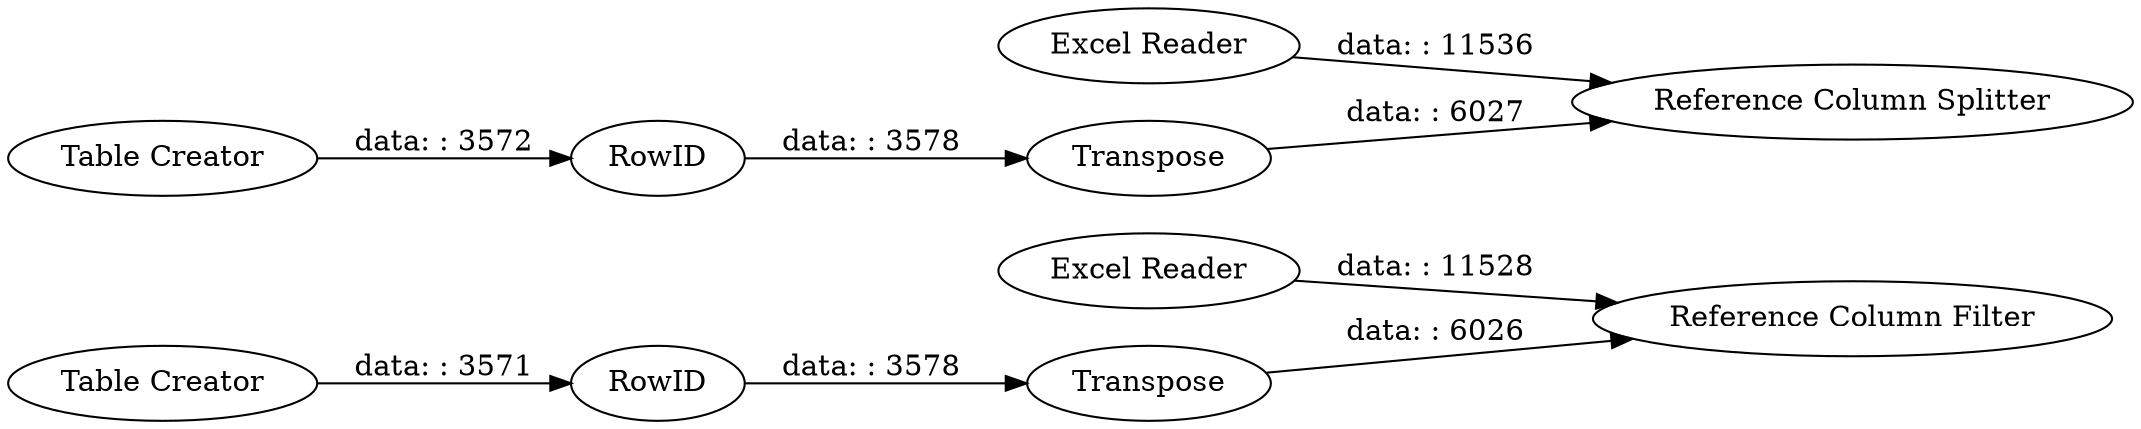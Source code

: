 digraph {
	"4021873357982337072_77" [label="Excel Reader"]
	"4021873357982337072_139" [label="Reference Column Filter"]
	"4021873357982337072_136" [label=Transpose]
	"4021873357982337072_143" [label=Transpose]
	"4021873357982337072_144" [label="Excel Reader"]
	"4021873357982337072_138" [label="Table Creator"]
	"4021873357982337072_142" [label=RowID]
	"4021873357982337072_135" [label=RowID]
	"4021873357982337072_140" [label="Reference Column Splitter"]
	"4021873357982337072_141" [label="Table Creator"]
	"4021873357982337072_141" -> "4021873357982337072_142" [label="data: : 3572"]
	"4021873357982337072_77" -> "4021873357982337072_139" [label="data: : 11528"]
	"4021873357982337072_136" -> "4021873357982337072_139" [label="data: : 6026"]
	"4021873357982337072_144" -> "4021873357982337072_140" [label="data: : 11536"]
	"4021873357982337072_143" -> "4021873357982337072_140" [label="data: : 6027"]
	"4021873357982337072_135" -> "4021873357982337072_136" [label="data: : 3578"]
	"4021873357982337072_142" -> "4021873357982337072_143" [label="data: : 3578"]
	"4021873357982337072_138" -> "4021873357982337072_135" [label="data: : 3571"]
	rankdir=LR
}
